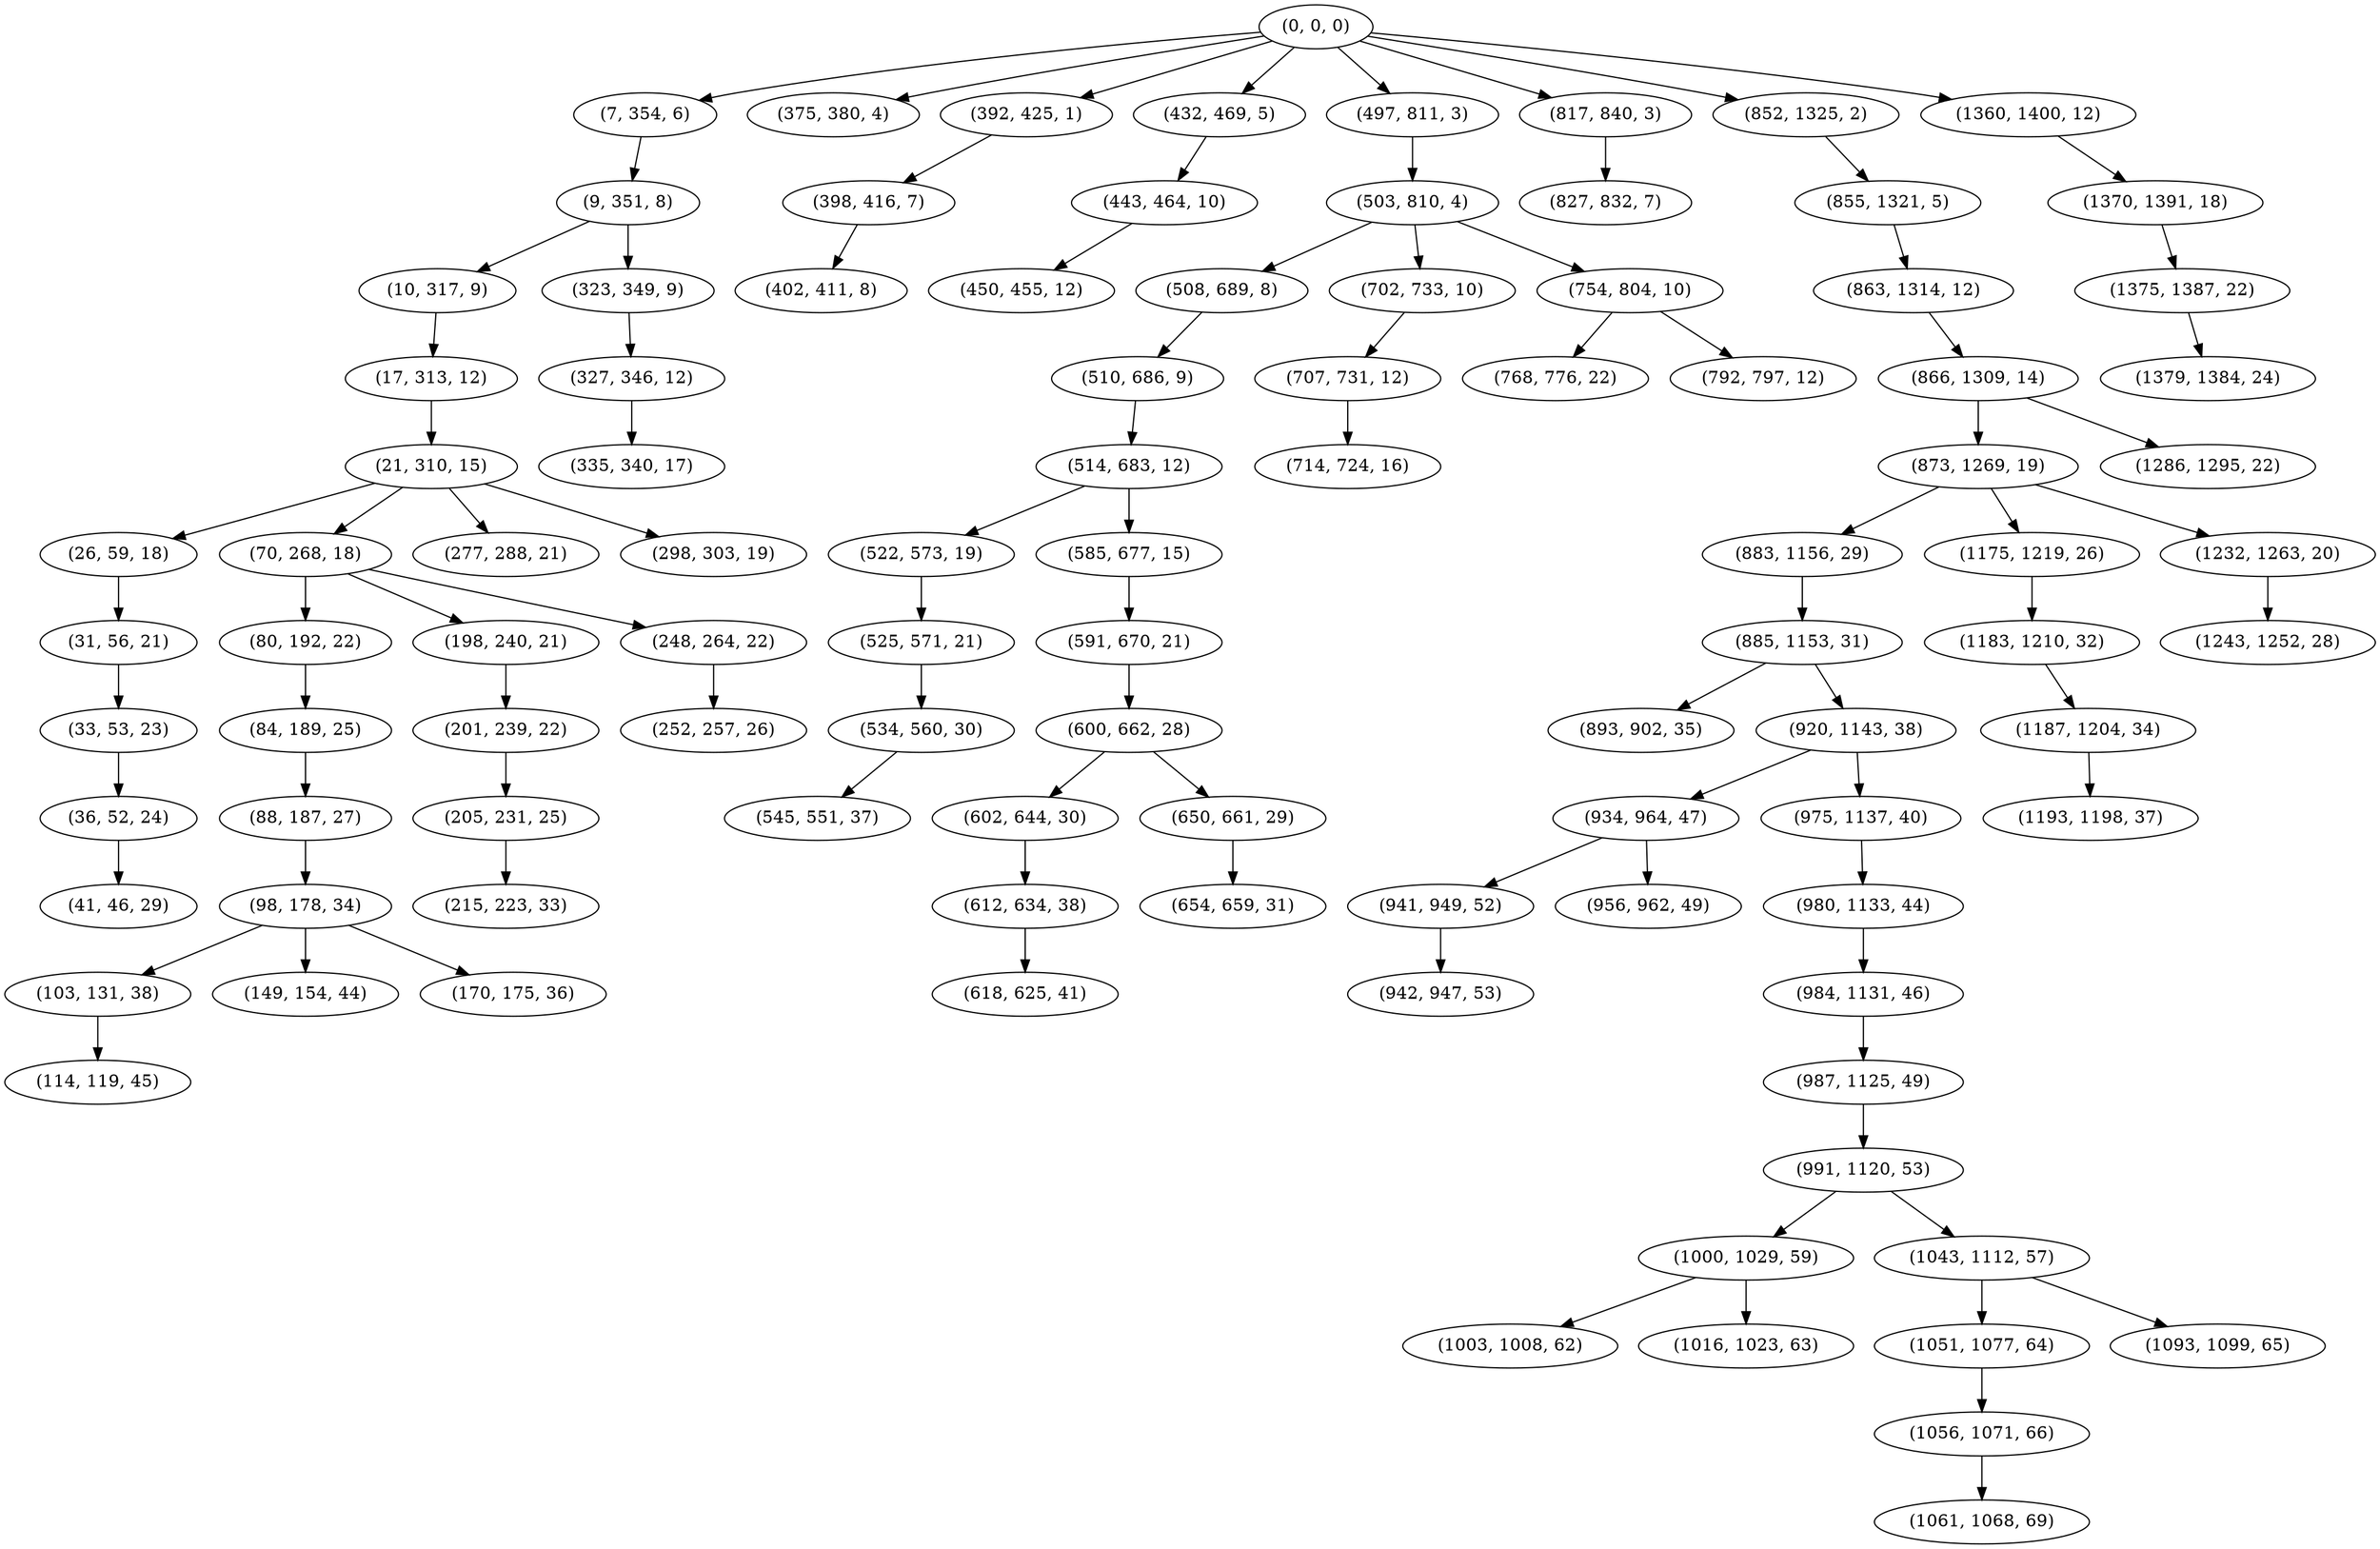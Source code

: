 digraph tree {
    "(0, 0, 0)";
    "(7, 354, 6)";
    "(9, 351, 8)";
    "(10, 317, 9)";
    "(17, 313, 12)";
    "(21, 310, 15)";
    "(26, 59, 18)";
    "(31, 56, 21)";
    "(33, 53, 23)";
    "(36, 52, 24)";
    "(41, 46, 29)";
    "(70, 268, 18)";
    "(80, 192, 22)";
    "(84, 189, 25)";
    "(88, 187, 27)";
    "(98, 178, 34)";
    "(103, 131, 38)";
    "(114, 119, 45)";
    "(149, 154, 44)";
    "(170, 175, 36)";
    "(198, 240, 21)";
    "(201, 239, 22)";
    "(205, 231, 25)";
    "(215, 223, 33)";
    "(248, 264, 22)";
    "(252, 257, 26)";
    "(277, 288, 21)";
    "(298, 303, 19)";
    "(323, 349, 9)";
    "(327, 346, 12)";
    "(335, 340, 17)";
    "(375, 380, 4)";
    "(392, 425, 1)";
    "(398, 416, 7)";
    "(402, 411, 8)";
    "(432, 469, 5)";
    "(443, 464, 10)";
    "(450, 455, 12)";
    "(497, 811, 3)";
    "(503, 810, 4)";
    "(508, 689, 8)";
    "(510, 686, 9)";
    "(514, 683, 12)";
    "(522, 573, 19)";
    "(525, 571, 21)";
    "(534, 560, 30)";
    "(545, 551, 37)";
    "(585, 677, 15)";
    "(591, 670, 21)";
    "(600, 662, 28)";
    "(602, 644, 30)";
    "(612, 634, 38)";
    "(618, 625, 41)";
    "(650, 661, 29)";
    "(654, 659, 31)";
    "(702, 733, 10)";
    "(707, 731, 12)";
    "(714, 724, 16)";
    "(754, 804, 10)";
    "(768, 776, 22)";
    "(792, 797, 12)";
    "(817, 840, 3)";
    "(827, 832, 7)";
    "(852, 1325, 2)";
    "(855, 1321, 5)";
    "(863, 1314, 12)";
    "(866, 1309, 14)";
    "(873, 1269, 19)";
    "(883, 1156, 29)";
    "(885, 1153, 31)";
    "(893, 902, 35)";
    "(920, 1143, 38)";
    "(934, 964, 47)";
    "(941, 949, 52)";
    "(942, 947, 53)";
    "(956, 962, 49)";
    "(975, 1137, 40)";
    "(980, 1133, 44)";
    "(984, 1131, 46)";
    "(987, 1125, 49)";
    "(991, 1120, 53)";
    "(1000, 1029, 59)";
    "(1003, 1008, 62)";
    "(1016, 1023, 63)";
    "(1043, 1112, 57)";
    "(1051, 1077, 64)";
    "(1056, 1071, 66)";
    "(1061, 1068, 69)";
    "(1093, 1099, 65)";
    "(1175, 1219, 26)";
    "(1183, 1210, 32)";
    "(1187, 1204, 34)";
    "(1193, 1198, 37)";
    "(1232, 1263, 20)";
    "(1243, 1252, 28)";
    "(1286, 1295, 22)";
    "(1360, 1400, 12)";
    "(1370, 1391, 18)";
    "(1375, 1387, 22)";
    "(1379, 1384, 24)";
    "(0, 0, 0)" -> "(7, 354, 6)";
    "(0, 0, 0)" -> "(375, 380, 4)";
    "(0, 0, 0)" -> "(392, 425, 1)";
    "(0, 0, 0)" -> "(432, 469, 5)";
    "(0, 0, 0)" -> "(497, 811, 3)";
    "(0, 0, 0)" -> "(817, 840, 3)";
    "(0, 0, 0)" -> "(852, 1325, 2)";
    "(0, 0, 0)" -> "(1360, 1400, 12)";
    "(7, 354, 6)" -> "(9, 351, 8)";
    "(9, 351, 8)" -> "(10, 317, 9)";
    "(9, 351, 8)" -> "(323, 349, 9)";
    "(10, 317, 9)" -> "(17, 313, 12)";
    "(17, 313, 12)" -> "(21, 310, 15)";
    "(21, 310, 15)" -> "(26, 59, 18)";
    "(21, 310, 15)" -> "(70, 268, 18)";
    "(21, 310, 15)" -> "(277, 288, 21)";
    "(21, 310, 15)" -> "(298, 303, 19)";
    "(26, 59, 18)" -> "(31, 56, 21)";
    "(31, 56, 21)" -> "(33, 53, 23)";
    "(33, 53, 23)" -> "(36, 52, 24)";
    "(36, 52, 24)" -> "(41, 46, 29)";
    "(70, 268, 18)" -> "(80, 192, 22)";
    "(70, 268, 18)" -> "(198, 240, 21)";
    "(70, 268, 18)" -> "(248, 264, 22)";
    "(80, 192, 22)" -> "(84, 189, 25)";
    "(84, 189, 25)" -> "(88, 187, 27)";
    "(88, 187, 27)" -> "(98, 178, 34)";
    "(98, 178, 34)" -> "(103, 131, 38)";
    "(98, 178, 34)" -> "(149, 154, 44)";
    "(98, 178, 34)" -> "(170, 175, 36)";
    "(103, 131, 38)" -> "(114, 119, 45)";
    "(198, 240, 21)" -> "(201, 239, 22)";
    "(201, 239, 22)" -> "(205, 231, 25)";
    "(205, 231, 25)" -> "(215, 223, 33)";
    "(248, 264, 22)" -> "(252, 257, 26)";
    "(323, 349, 9)" -> "(327, 346, 12)";
    "(327, 346, 12)" -> "(335, 340, 17)";
    "(392, 425, 1)" -> "(398, 416, 7)";
    "(398, 416, 7)" -> "(402, 411, 8)";
    "(432, 469, 5)" -> "(443, 464, 10)";
    "(443, 464, 10)" -> "(450, 455, 12)";
    "(497, 811, 3)" -> "(503, 810, 4)";
    "(503, 810, 4)" -> "(508, 689, 8)";
    "(503, 810, 4)" -> "(702, 733, 10)";
    "(503, 810, 4)" -> "(754, 804, 10)";
    "(508, 689, 8)" -> "(510, 686, 9)";
    "(510, 686, 9)" -> "(514, 683, 12)";
    "(514, 683, 12)" -> "(522, 573, 19)";
    "(514, 683, 12)" -> "(585, 677, 15)";
    "(522, 573, 19)" -> "(525, 571, 21)";
    "(525, 571, 21)" -> "(534, 560, 30)";
    "(534, 560, 30)" -> "(545, 551, 37)";
    "(585, 677, 15)" -> "(591, 670, 21)";
    "(591, 670, 21)" -> "(600, 662, 28)";
    "(600, 662, 28)" -> "(602, 644, 30)";
    "(600, 662, 28)" -> "(650, 661, 29)";
    "(602, 644, 30)" -> "(612, 634, 38)";
    "(612, 634, 38)" -> "(618, 625, 41)";
    "(650, 661, 29)" -> "(654, 659, 31)";
    "(702, 733, 10)" -> "(707, 731, 12)";
    "(707, 731, 12)" -> "(714, 724, 16)";
    "(754, 804, 10)" -> "(768, 776, 22)";
    "(754, 804, 10)" -> "(792, 797, 12)";
    "(817, 840, 3)" -> "(827, 832, 7)";
    "(852, 1325, 2)" -> "(855, 1321, 5)";
    "(855, 1321, 5)" -> "(863, 1314, 12)";
    "(863, 1314, 12)" -> "(866, 1309, 14)";
    "(866, 1309, 14)" -> "(873, 1269, 19)";
    "(866, 1309, 14)" -> "(1286, 1295, 22)";
    "(873, 1269, 19)" -> "(883, 1156, 29)";
    "(873, 1269, 19)" -> "(1175, 1219, 26)";
    "(873, 1269, 19)" -> "(1232, 1263, 20)";
    "(883, 1156, 29)" -> "(885, 1153, 31)";
    "(885, 1153, 31)" -> "(893, 902, 35)";
    "(885, 1153, 31)" -> "(920, 1143, 38)";
    "(920, 1143, 38)" -> "(934, 964, 47)";
    "(920, 1143, 38)" -> "(975, 1137, 40)";
    "(934, 964, 47)" -> "(941, 949, 52)";
    "(934, 964, 47)" -> "(956, 962, 49)";
    "(941, 949, 52)" -> "(942, 947, 53)";
    "(975, 1137, 40)" -> "(980, 1133, 44)";
    "(980, 1133, 44)" -> "(984, 1131, 46)";
    "(984, 1131, 46)" -> "(987, 1125, 49)";
    "(987, 1125, 49)" -> "(991, 1120, 53)";
    "(991, 1120, 53)" -> "(1000, 1029, 59)";
    "(991, 1120, 53)" -> "(1043, 1112, 57)";
    "(1000, 1029, 59)" -> "(1003, 1008, 62)";
    "(1000, 1029, 59)" -> "(1016, 1023, 63)";
    "(1043, 1112, 57)" -> "(1051, 1077, 64)";
    "(1043, 1112, 57)" -> "(1093, 1099, 65)";
    "(1051, 1077, 64)" -> "(1056, 1071, 66)";
    "(1056, 1071, 66)" -> "(1061, 1068, 69)";
    "(1175, 1219, 26)" -> "(1183, 1210, 32)";
    "(1183, 1210, 32)" -> "(1187, 1204, 34)";
    "(1187, 1204, 34)" -> "(1193, 1198, 37)";
    "(1232, 1263, 20)" -> "(1243, 1252, 28)";
    "(1360, 1400, 12)" -> "(1370, 1391, 18)";
    "(1370, 1391, 18)" -> "(1375, 1387, 22)";
    "(1375, 1387, 22)" -> "(1379, 1384, 24)";
}
